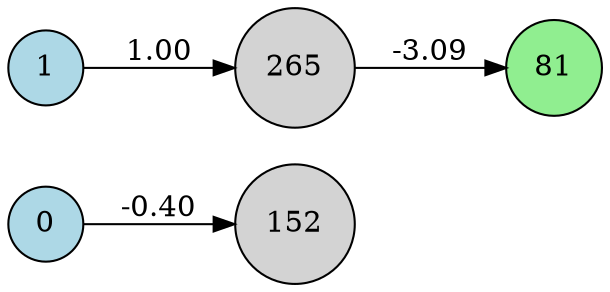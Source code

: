 digraph neat {
  rankdir=LR;
  node [shape=circle];
  node0 [label="0", style=filled, fillcolor=lightblue];
  node1 [label="1", style=filled, fillcolor=lightblue];
  node81 [label="81", style=filled, fillcolor=lightgreen];
  node152 [label="152", style=filled, fillcolor=lightgray];
  node265 [label="265", style=filled, fillcolor=lightgray];
  node0 -> node152 [label="-0.40"];
  node1 -> node265 [label="1.00"];
  node265 -> node81 [label="-3.09"];
}
